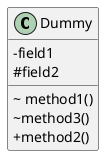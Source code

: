 @startuml

skinparam ClassAttributeIconSize 0

class Dummy {
    - field1
    # field2
    \~ method1()
    ~ method3()
    + method2()
}

@enduml